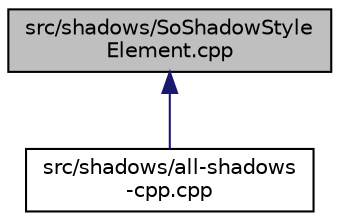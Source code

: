 digraph "src/shadows/SoShadowStyleElement.cpp"
{
 // LATEX_PDF_SIZE
  edge [fontname="Helvetica",fontsize="10",labelfontname="Helvetica",labelfontsize="10"];
  node [fontname="Helvetica",fontsize="10",shape=record];
  Node1 [label="src/shadows/SoShadowStyle\lElement.cpp",height=0.2,width=0.4,color="black", fillcolor="grey75", style="filled", fontcolor="black",tooltip=" "];
  Node1 -> Node2 [dir="back",color="midnightblue",fontsize="10",style="solid",fontname="Helvetica"];
  Node2 [label="src/shadows/all-shadows\l-cpp.cpp",height=0.2,width=0.4,color="black", fillcolor="white", style="filled",URL="$all-shadows-cpp_8cpp.html",tooltip=" "];
}

